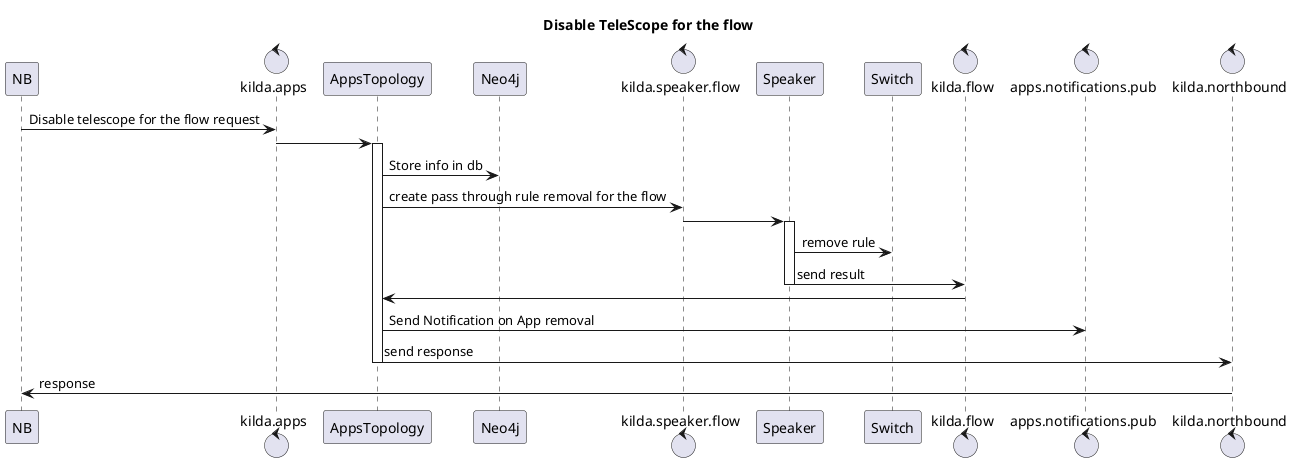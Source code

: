 @startuml
title Disable TeleScope for the flow

participant NB

control kilda.apps
participant AppsTopology
participant Neo4j
control kilda.speaker.flow
participant Speaker
participant Switch
control kilda.flow
control apps.notifications.pub

control kilda.northbound

NB -> kilda.apps: Disable telescope for the flow request
kilda.apps -> AppsTopology


activate AppsTopology
AppsTopology -> Neo4j: Store info in db
AppsTopology -> kilda.speaker.flow: create pass through rule removal for the flow
kilda.speaker.flow -> Speaker
activate Speaker
Speaker -> Switch: remove rule
Speaker -> kilda.flow: send result
deactivate Speaker
kilda.flow -> AppsTopology
AppsTopology -> apps.notifications.pub: Send Notification on App removal
AppsTopology -> kilda.northbound: send response
deactivate AppsTopology

kilda.northbound -> NB: response
@enduml